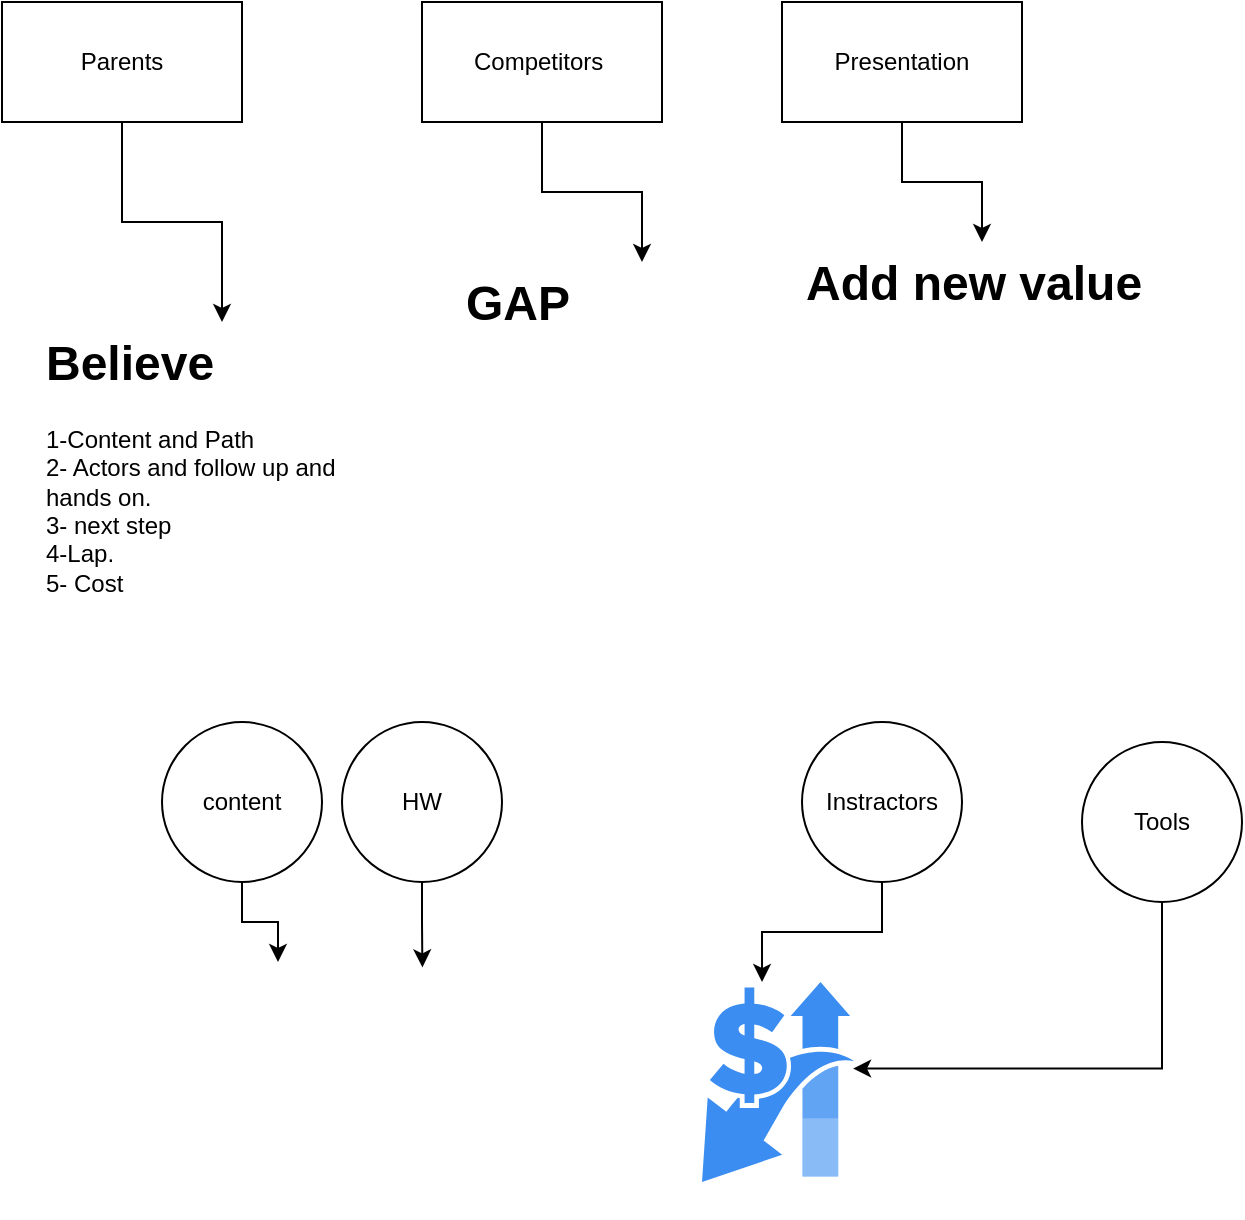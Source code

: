 <mxfile version="27.1.6">
  <diagram name="Page-1" id="PUH9PuSUtaK5ZjIOXv3t">
    <mxGraphModel dx="1228" dy="602" grid="1" gridSize="10" guides="1" tooltips="1" connect="1" arrows="1" fold="1" page="1" pageScale="1" pageWidth="850" pageHeight="1100" math="0" shadow="0">
      <root>
        <mxCell id="0" />
        <mxCell id="1" parent="0" />
        <mxCell id="pXVpYt70onAIOGzY6Nei-33" style="edgeStyle=orthogonalEdgeStyle;rounded=0;orthogonalLoop=1;jettySize=auto;html=1;" edge="1" parent="1" source="pXVpYt70onAIOGzY6Nei-30" target="pXVpYt70onAIOGzY6Nei-34">
          <mxGeometry relative="1" as="geometry">
            <mxPoint x="100" y="150.0" as="targetPoint" />
          </mxGeometry>
        </mxCell>
        <mxCell id="pXVpYt70onAIOGzY6Nei-30" value="Parents" style="rounded=0;whiteSpace=wrap;html=1;" vertex="1" parent="1">
          <mxGeometry x="40" y="50" width="120" height="60" as="geometry" />
        </mxCell>
        <mxCell id="pXVpYt70onAIOGzY6Nei-36" style="edgeStyle=orthogonalEdgeStyle;rounded=0;orthogonalLoop=1;jettySize=auto;html=1;" edge="1" parent="1" source="pXVpYt70onAIOGzY6Nei-31" target="pXVpYt70onAIOGzY6Nei-35">
          <mxGeometry relative="1" as="geometry" />
        </mxCell>
        <mxCell id="pXVpYt70onAIOGzY6Nei-31" value="Competitors&amp;nbsp;" style="rounded=0;whiteSpace=wrap;html=1;" vertex="1" parent="1">
          <mxGeometry x="250" y="50" width="120" height="60" as="geometry" />
        </mxCell>
        <mxCell id="pXVpYt70onAIOGzY6Nei-38" style="edgeStyle=orthogonalEdgeStyle;rounded=0;orthogonalLoop=1;jettySize=auto;html=1;entryX=0.5;entryY=0;entryDx=0;entryDy=0;" edge="1" parent="1" source="pXVpYt70onAIOGzY6Nei-32" target="pXVpYt70onAIOGzY6Nei-37">
          <mxGeometry relative="1" as="geometry" />
        </mxCell>
        <mxCell id="pXVpYt70onAIOGzY6Nei-32" value="Presentation" style="rounded=0;whiteSpace=wrap;html=1;" vertex="1" parent="1">
          <mxGeometry x="430" y="50" width="120" height="60" as="geometry" />
        </mxCell>
        <mxCell id="pXVpYt70onAIOGzY6Nei-34" value="&lt;h1 style=&quot;margin-top: 0px;&quot;&gt;Believe&lt;/h1&gt;&lt;div&gt;1-Content and Path&lt;/div&gt;&lt;div&gt;2- Actors and follow up and hands on.&lt;/div&gt;&lt;div&gt;3- next step&lt;/div&gt;&lt;div&gt;4-Lap.&lt;/div&gt;&lt;div&gt;5- Cost&lt;/div&gt;&lt;div&gt;&lt;br&gt;&lt;/div&gt;" style="text;html=1;whiteSpace=wrap;overflow=hidden;rounded=0;" vertex="1" parent="1">
          <mxGeometry x="60" y="210" width="180" height="140" as="geometry" />
        </mxCell>
        <mxCell id="pXVpYt70onAIOGzY6Nei-35" value="&lt;h1 style=&quot;margin-top: 0px;&quot;&gt;GAP&lt;/h1&gt;" style="text;html=1;whiteSpace=wrap;overflow=hidden;rounded=0;" vertex="1" parent="1">
          <mxGeometry x="270" y="180" width="180" height="120" as="geometry" />
        </mxCell>
        <mxCell id="pXVpYt70onAIOGzY6Nei-37" value="&lt;h1 style=&quot;margin-top: 0px;&quot;&gt;Add new value&lt;/h1&gt;" style="text;html=1;whiteSpace=wrap;overflow=hidden;rounded=0;" vertex="1" parent="1">
          <mxGeometry x="440" y="170" width="180" height="120" as="geometry" />
        </mxCell>
        <mxCell id="pXVpYt70onAIOGzY6Nei-40" value="" style="shape=image;html=1;verticalAlign=top;verticalLabelPosition=bottom;labelBackgroundColor=#ffffff;imageAspect=0;aspect=fixed;image=https://cdn4.iconfinder.com/data/icons/success-filloutline/64/Income-cash-money-banking-business-128.png" vertex="1" parent="1">
          <mxGeometry x="146" y="530" width="128" height="128" as="geometry" />
        </mxCell>
        <mxCell id="pXVpYt70onAIOGzY6Nei-42" style="edgeStyle=orthogonalEdgeStyle;rounded=0;orthogonalLoop=1;jettySize=auto;html=1;entryX=0.25;entryY=0;entryDx=0;entryDy=0;" edge="1" parent="1" source="pXVpYt70onAIOGzY6Nei-41" target="pXVpYt70onAIOGzY6Nei-40">
          <mxGeometry relative="1" as="geometry" />
        </mxCell>
        <mxCell id="pXVpYt70onAIOGzY6Nei-41" value="content" style="ellipse;whiteSpace=wrap;html=1;aspect=fixed;" vertex="1" parent="1">
          <mxGeometry x="120" y="410" width="80" height="80" as="geometry" />
        </mxCell>
        <mxCell id="pXVpYt70onAIOGzY6Nei-43" value="HW" style="ellipse;whiteSpace=wrap;html=1;aspect=fixed;" vertex="1" parent="1">
          <mxGeometry x="210" y="410" width="80" height="80" as="geometry" />
        </mxCell>
        <mxCell id="pXVpYt70onAIOGzY6Nei-44" style="edgeStyle=orthogonalEdgeStyle;rounded=0;orthogonalLoop=1;jettySize=auto;html=1;entryX=0.814;entryY=0.021;entryDx=0;entryDy=0;entryPerimeter=0;" edge="1" parent="1" source="pXVpYt70onAIOGzY6Nei-43" target="pXVpYt70onAIOGzY6Nei-40">
          <mxGeometry relative="1" as="geometry" />
        </mxCell>
        <mxCell id="pXVpYt70onAIOGzY6Nei-45" value="" style="sketch=0;html=1;aspect=fixed;strokeColor=none;shadow=0;fillColor=#3B8DF1;verticalAlign=top;labelPosition=center;verticalLabelPosition=bottom;shape=mxgraph.gcp2.cost_arrows" vertex="1" parent="1">
          <mxGeometry x="390" y="540" width="76" height="100" as="geometry" />
        </mxCell>
        <mxCell id="pXVpYt70onAIOGzY6Nei-46" value="Instractors" style="ellipse;whiteSpace=wrap;html=1;aspect=fixed;" vertex="1" parent="1">
          <mxGeometry x="440" y="410" width="80" height="80" as="geometry" />
        </mxCell>
        <mxCell id="pXVpYt70onAIOGzY6Nei-47" style="edgeStyle=orthogonalEdgeStyle;rounded=0;orthogonalLoop=1;jettySize=auto;html=1;entryX=0.395;entryY=0;entryDx=0;entryDy=0;entryPerimeter=0;" edge="1" parent="1" source="pXVpYt70onAIOGzY6Nei-46" target="pXVpYt70onAIOGzY6Nei-45">
          <mxGeometry relative="1" as="geometry" />
        </mxCell>
        <mxCell id="pXVpYt70onAIOGzY6Nei-48" value="Tools" style="ellipse;whiteSpace=wrap;html=1;aspect=fixed;" vertex="1" parent="1">
          <mxGeometry x="580" y="420" width="80" height="80" as="geometry" />
        </mxCell>
        <mxCell id="pXVpYt70onAIOGzY6Nei-50" style="edgeStyle=orthogonalEdgeStyle;rounded=0;orthogonalLoop=1;jettySize=auto;html=1;entryX=0.994;entryY=0.433;entryDx=0;entryDy=0;entryPerimeter=0;" edge="1" parent="1" source="pXVpYt70onAIOGzY6Nei-48" target="pXVpYt70onAIOGzY6Nei-45">
          <mxGeometry relative="1" as="geometry">
            <Array as="points">
              <mxPoint x="620" y="583" />
            </Array>
          </mxGeometry>
        </mxCell>
      </root>
    </mxGraphModel>
  </diagram>
</mxfile>
